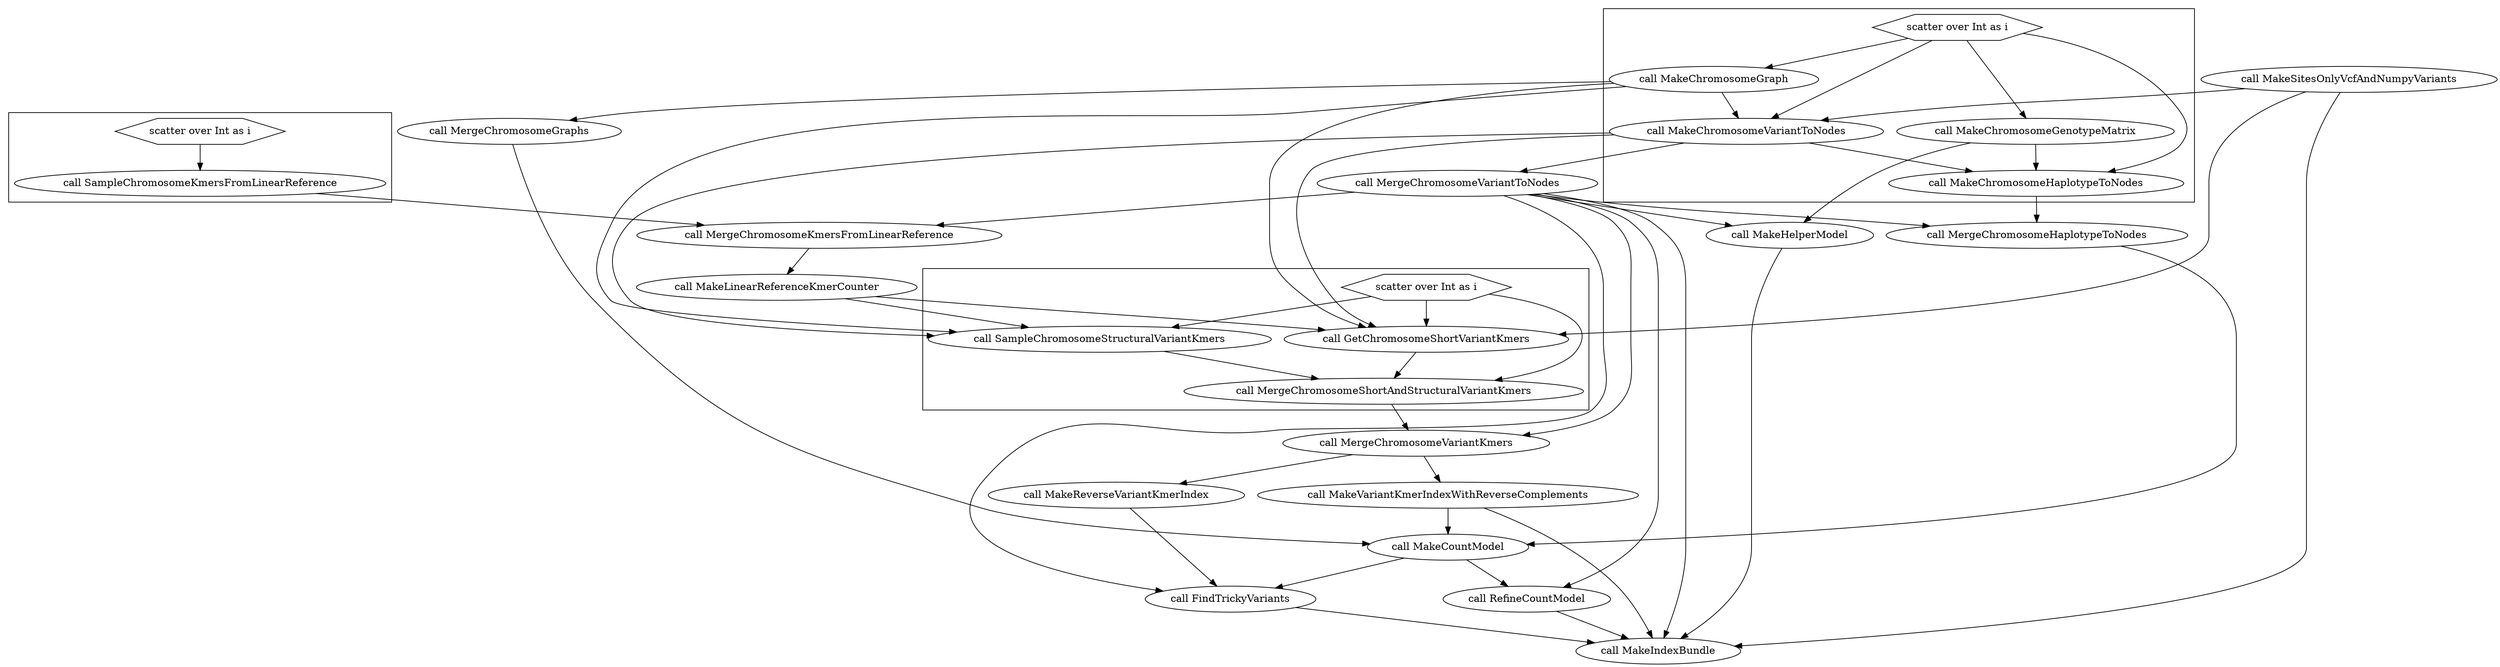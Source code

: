 digraph KAGEPanel {
  #rankdir=LR;
  compound=true;

  # Links
  CALL_MakeChromosomeHaplotypeToNodes -> CALL_MergeChromosomeHaplotypeToNodes
  CALL_MakeChromosomeVariantToNodes -> CALL_SampleChromosomeStructuralVariantKmers
  CALL_GetChromosomeShortVariantKmers -> CALL_MergeChromosomeShortAndStructuralVariantKmers
  CALL_MakeChromosomeGenotypeMatrix -> CALL_MakeHelperModel
  CALL_MergeChromosomeShortAndStructuralVariantKmers -> CALL_MergeChromosomeVariantKmers
  CALL_MergeChromosomeKmersFromLinearReference -> CALL_MakeLinearReferenceKmerCounter
  CALL_MakeLinearReferenceKmerCounter -> CALL_GetChromosomeShortVariantKmers
  CALL_MakeChromosomeVariantToNodes -> CALL_GetChromosomeShortVariantKmers
  SCATTER_0_VARIABLE_i -> CALL_MakeChromosomeVariantToNodes
  CALL_MergeChromosomeVariantToNodes -> CALL_MergeChromosomeKmersFromLinearReference
  SCATTER_0_VARIABLE_i -> CALL_MakeChromosomeGenotypeMatrix
  CALL_MergeChromosomeGraphs -> CALL_MakeCountModel
  CALL_RefineCountModel -> CALL_MakeIndexBundle
  CALL_MakeChromosomeGraph -> CALL_SampleChromosomeStructuralVariantKmers
  CALL_MakeSitesOnlyVcfAndNumpyVariants -> CALL_MakeIndexBundle
  CALL_MergeChromosomeVariantToNodes -> CALL_MergeChromosomeVariantKmers
  SCATTER_2_VARIABLE_i -> CALL_SampleChromosomeKmersFromLinearReference
  CALL_MakeChromosomeGraph -> CALL_GetChromosomeShortVariantKmers
  CALL_MergeChromosomeVariantToNodes -> CALL_FindTrickyVariants
  CALL_MakeCountModel -> CALL_FindTrickyVariants
  CALL_MakeChromosomeGraph -> CALL_MakeChromosomeVariantToNodes
  CALL_MakeSitesOnlyVcfAndNumpyVariants -> CALL_GetChromosomeShortVariantKmers
  CALL_MergeChromosomeVariantKmers -> CALL_MakeReverseVariantKmerIndex
  CALL_MergeChromosomeHaplotypeToNodes -> CALL_MakeCountModel
  CALL_MakeChromosomeGraph -> CALL_MergeChromosomeGraphs
  CALL_MakeVariantKmerIndexWithReverseComplements -> CALL_MakeCountModel
  CALL_MakeSitesOnlyVcfAndNumpyVariants -> CALL_MakeChromosomeVariantToNodes
  CALL_MakeChromosomeVariantToNodes -> CALL_MakeChromosomeHaplotypeToNodes
  CALL_MakeReverseVariantKmerIndex -> CALL_FindTrickyVariants
  SCATTER_0_VARIABLE_i -> CALL_MakeChromosomeHaplotypeToNodes
  SCATTER_0_VARIABLE_i -> CALL_MakeChromosomeGraph
  SCATTER_1_VARIABLE_i -> CALL_SampleChromosomeStructuralVariantKmers
  SCATTER_1_VARIABLE_i -> CALL_GetChromosomeShortVariantKmers
  CALL_MakeChromosomeVariantToNodes -> CALL_MergeChromosomeVariantToNodes
  CALL_SampleChromosomeKmersFromLinearReference -> CALL_MergeChromosomeKmersFromLinearReference
  CALL_MergeChromosomeVariantToNodes -> CALL_MakeIndexBundle
  CALL_SampleChromosomeStructuralVariantKmers -> CALL_MergeChromosomeShortAndStructuralVariantKmers
  CALL_MakeChromosomeGenotypeMatrix -> CALL_MakeChromosomeHaplotypeToNodes
  CALL_MergeChromosomeVariantToNodes -> CALL_MergeChromosomeHaplotypeToNodes
  SCATTER_1_VARIABLE_i -> CALL_MergeChromosomeShortAndStructuralVariantKmers
  CALL_MakeHelperModel -> CALL_MakeIndexBundle
  CALL_MergeChromosomeVariantToNodes -> CALL_MakeHelperModel
  CALL_MakeCountModel -> CALL_RefineCountModel
  CALL_MakeVariantKmerIndexWithReverseComplements -> CALL_MakeIndexBundle
  CALL_MergeChromosomeVariantToNodes -> CALL_RefineCountModel
  CALL_FindTrickyVariants -> CALL_MakeIndexBundle
  CALL_MakeLinearReferenceKmerCounter -> CALL_SampleChromosomeStructuralVariantKmers
  CALL_MergeChromosomeVariantKmers -> CALL_MakeVariantKmerIndexWithReverseComplements

  # Nodes
  subgraph cluster_2 {
    style="filled,solid";
    fillcolor=white;
    CALL_SampleChromosomeKmersFromLinearReference [label="call SampleChromosomeKmersFromLinearReference"]
    SCATTER_2_VARIABLE_i [shape="hexagon" label="scatter over Int as i"]
  }
  CALL_MergeChromosomeVariantKmers [label="call MergeChromosomeVariantKmers"]
  CALL_FindTrickyVariants [label="call FindTrickyVariants"]
  subgraph cluster_0 {
    style="filled,solid";
    fillcolor=white;
    CALL_MakeChromosomeHaplotypeToNodes [label="call MakeChromosomeHaplotypeToNodes"]
    CALL_MakeChromosomeGenotypeMatrix [label="call MakeChromosomeGenotypeMatrix"]
    CALL_MakeChromosomeGraph [label="call MakeChromosomeGraph"]
    SCATTER_0_VARIABLE_i [shape="hexagon" label="scatter over Int as i"]
    CALL_MakeChromosomeVariantToNodes [label="call MakeChromosomeVariantToNodes"]
  }
  CALL_MakeSitesOnlyVcfAndNumpyVariants [label="call MakeSitesOnlyVcfAndNumpyVariants"]
  CALL_MakeLinearReferenceKmerCounter [label="call MakeLinearReferenceKmerCounter"]
  subgraph cluster_1 {
    style="filled,solid";
    fillcolor=white;
    CALL_SampleChromosomeStructuralVariantKmers [label="call SampleChromosomeStructuralVariantKmers"]
    CALL_GetChromosomeShortVariantKmers [label="call GetChromosomeShortVariantKmers"]
    CALL_MergeChromosomeShortAndStructuralVariantKmers [label="call MergeChromosomeShortAndStructuralVariantKmers"]
    SCATTER_1_VARIABLE_i [shape="hexagon" label="scatter over Int as i"]
  }
  CALL_MergeChromosomeHaplotypeToNodes [label="call MergeChromosomeHaplotypeToNodes"]
  CALL_MergeChromosomeKmersFromLinearReference [label="call MergeChromosomeKmersFromLinearReference"]
  CALL_MergeChromosomeVariantToNodes [label="call MergeChromosomeVariantToNodes"]
  CALL_MakeVariantKmerIndexWithReverseComplements [label="call MakeVariantKmerIndexWithReverseComplements"]
  CALL_MakeIndexBundle [label="call MakeIndexBundle"]
  CALL_MakeHelperModel [label="call MakeHelperModel"]
  CALL_MergeChromosomeGraphs [label="call MergeChromosomeGraphs"]
  CALL_RefineCountModel [label="call RefineCountModel"]
  CALL_MakeReverseVariantKmerIndex [label="call MakeReverseVariantKmerIndex"]
  CALL_MakeCountModel [label="call MakeCountModel"]
}
